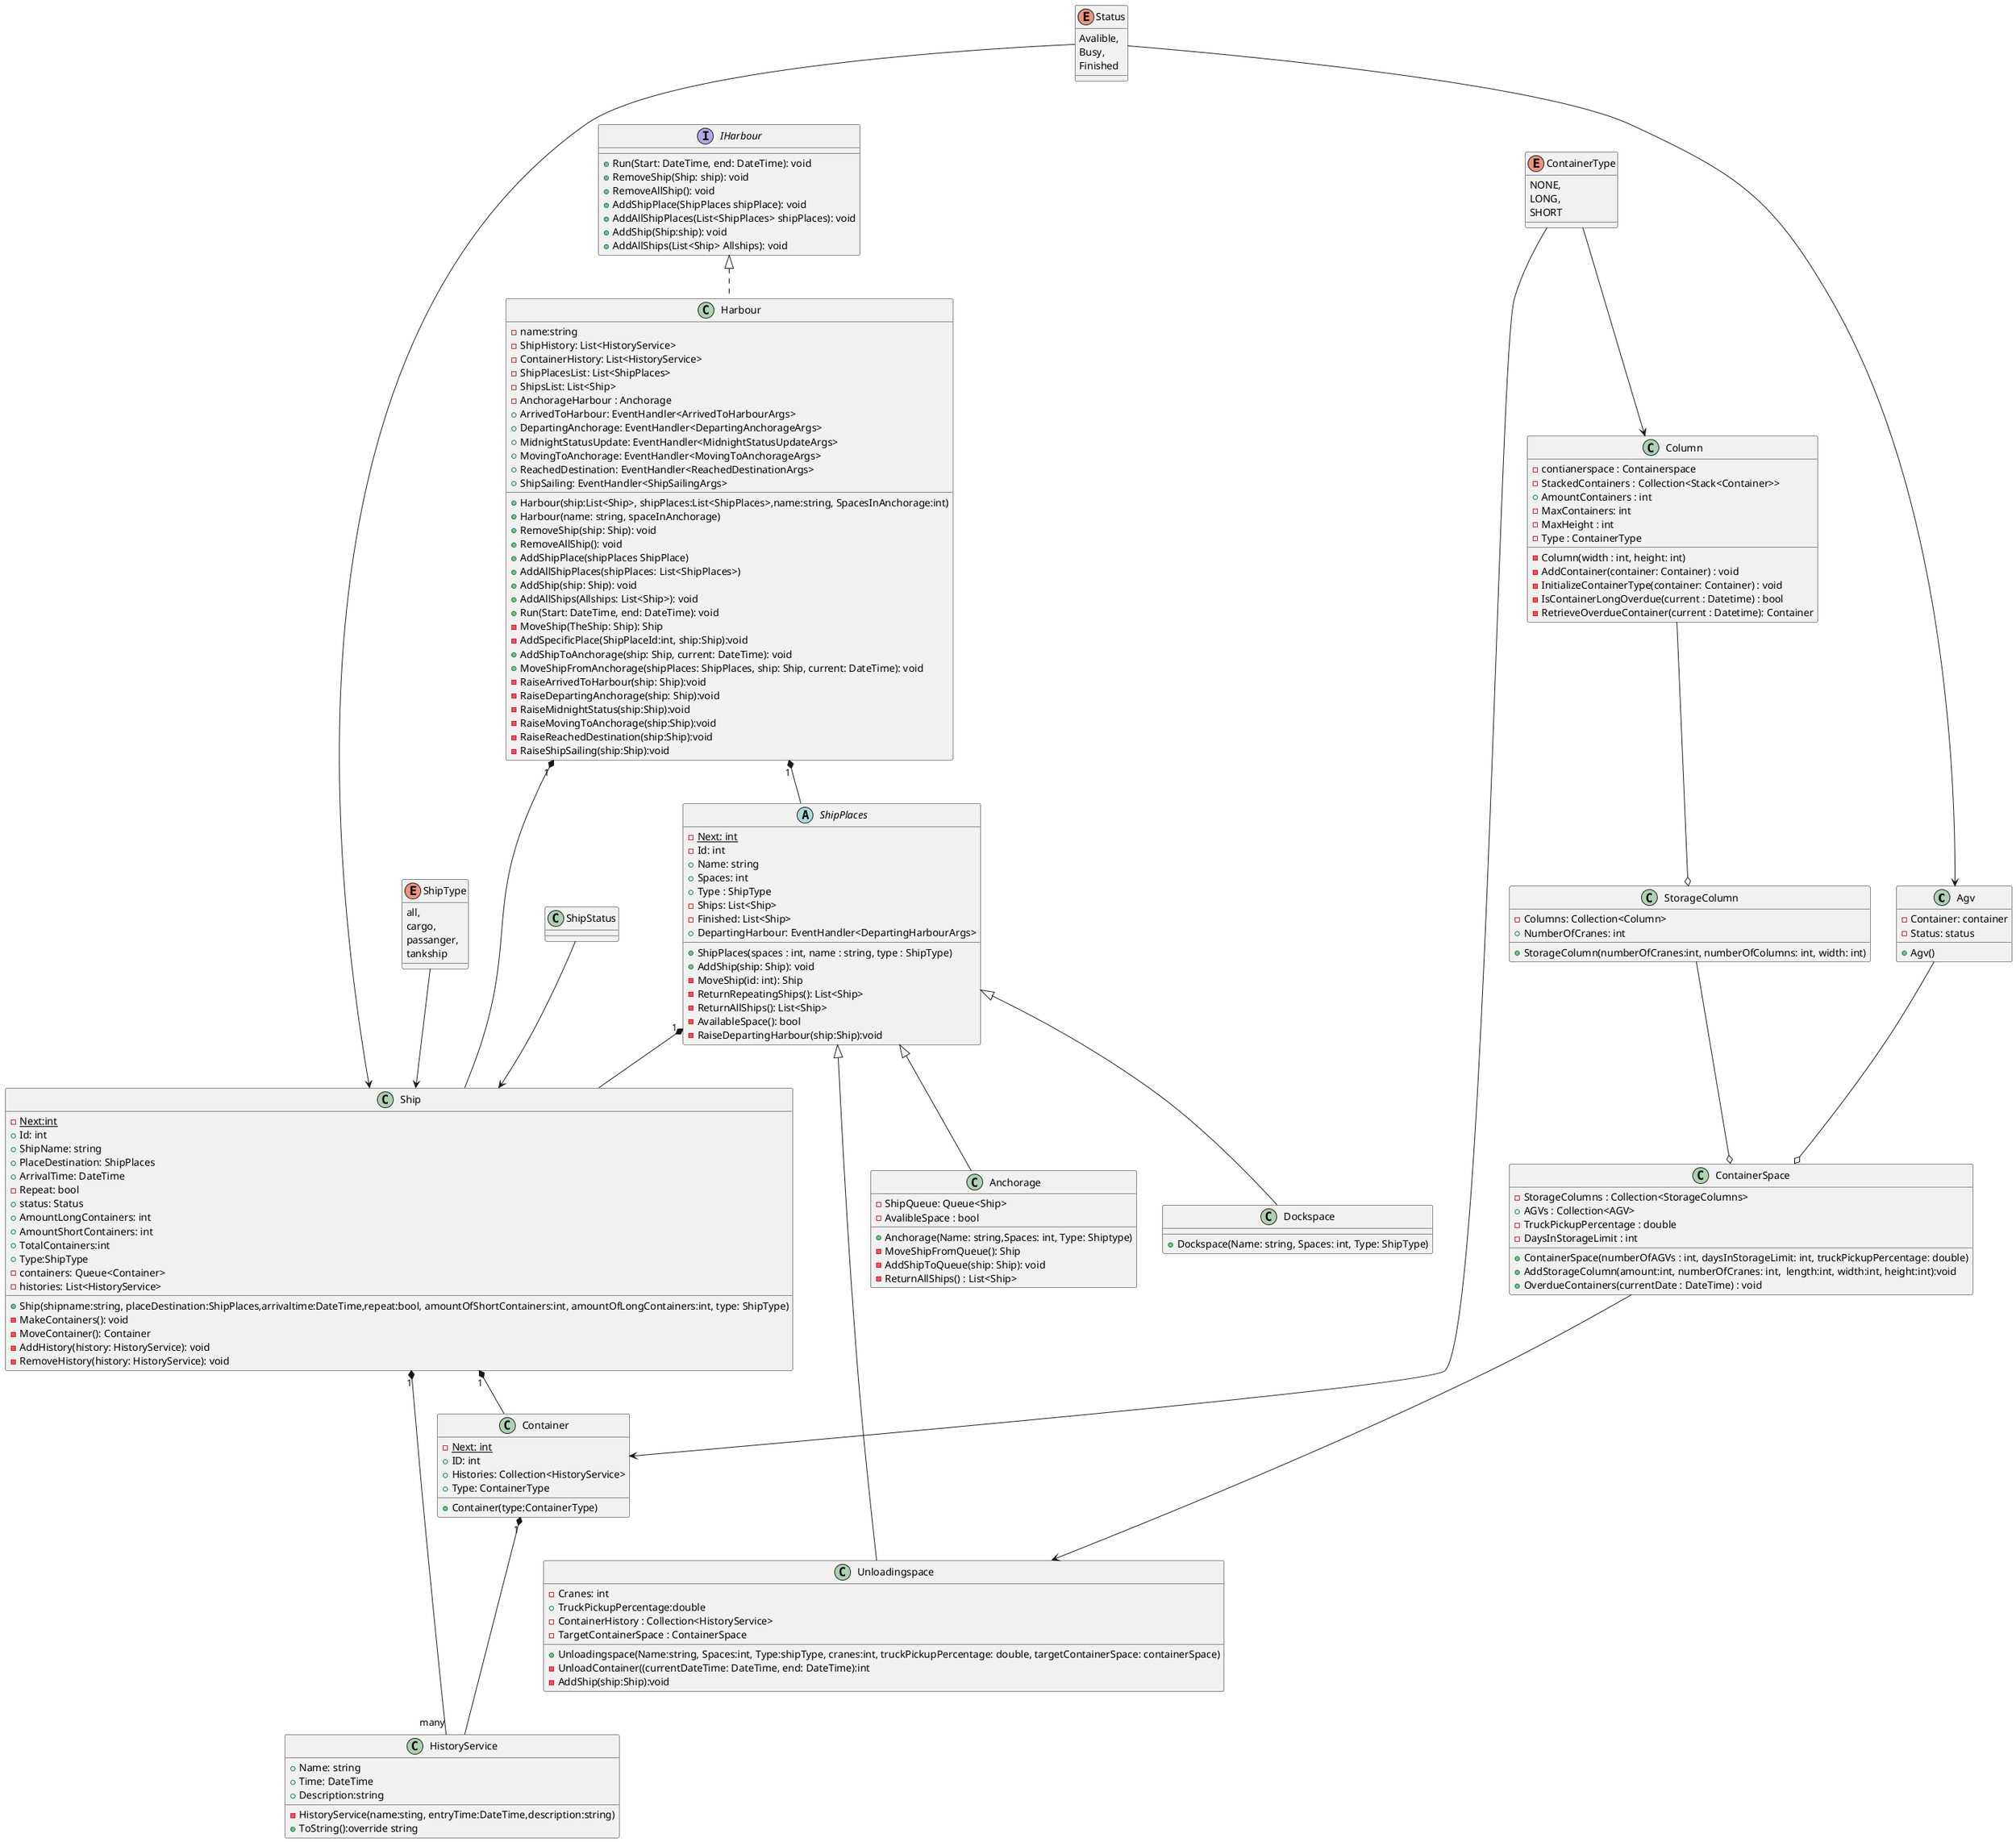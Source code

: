 @startuml

class Agv {
    -Container: container
    -Status: status
    +Agv()
}
class Anchorage extends ShipPlaces {
    -ShipQueue: Queue<Ship>
    +Anchorage(Name: string,Spaces: int, Type: Shiptype)
    -MoveShipFromQueue(): Ship
    -AddShipToQueue(ship: Ship): void
    -ReturnAllShips() : List<Ship>
    -AvalibleSpace : bool
}
class Column{
    -contianerspace : Containerspace
    -StackedContainers : Collection<Stack<Container>>
    +AmountContainers : int
    -MaxContainers: int
    -MaxHeight : int
    -Type : ContainerType

    -Column(width : int, height: int)
    -AddContainer(container: Container) : void
    -InitializeContainerType(container: Container) : void
    -IsContainerLongOverdue(current : Datetime) : bool
    -RetrieveOverdueContainer(current : Datetime): Container
}
class ContainerSpace {
    -StorageColumns : Collection<StorageColumns>
    +AGVs : Collection<AGV>
    -TruckPickupPercentage : double
    -DaysInStorageLimit : int

    +ContainerSpace(numberOfAGVs : int, daysInStorageLimit: int, truckPickupPercentage: double)
    +AddStorageColumn(amount:int, numberOfCranes: int,  length:int, width:int, height:int):void
    +OverdueContainers(currentDate : DateTime) : void
}
class Dockspace extends ShipPlaces {
    +Dockspace(Name: string, Spaces: int, Type: ShipType)
}
abstract class ShipPlaces {
    {static} -Next: int
    -Id: int
    +Name: string
    +Spaces: int
    +Type : ShipType
    -Ships: List<Ship>
    -Finished: List<Ship>
    +DepartingHarbour: EventHandler<DepartingHarbourArgs>

    +ShipPlaces(spaces : int, name : string, type : ShipType)
    +AddShip(ship: Ship): void
    -MoveShip(id: int): Ship
    -ReturnRepeatingShips(): List<Ship>
    -ReturnAllShips(): List<Ship>
    -AvailableSpace(): bool
    -RaiseDepartingHarbour(ship:Ship):void
}

class StorageColumn{
    -Columns: Collection<Column>
    +NumberOfCranes: int

    + StorageColumn(numberOfCranes:int, numberOfColumns: int, width: int)
}
class Unloadingspace extends ShipPlaces {
    -Cranes: int
    +TruckPickupPercentage:double
    -ContainerHistory : Collection<HistoryService>
    -TargetContainerSpace : ContainerSpace

    +Unloadingspace(Name:string, Spaces:int, Type:shipType, cranes:int, truckPickupPercentage: double, targetContainerSpace: containerSpace)
    -UnloadContainer((currentDateTime: DateTime, end: DateTime):int
    -AddShip(ship:Ship):void
}
class Container {
    {static} - Next: int
    +ID: int
    +Histories: Collection<HistoryService>
    +Type: ContainerType

    +Container(type:ContainerType)
}
class HistoryService {
    +Name: string
    +Time: DateTime
    +Description:string

    -HistoryService(name:sting, entryTime:DateTime,description:string)
    +ToString():override string
}

class Ship {
    {static} -Next:int
    +Id: int
    +ShipName: string
    +PlaceDestination: ShipPlaces
    +ArrivalTime: DateTime
    -Repeat: bool
    +status: Status
    +AmountLongContainers: int
    +AmountShortContainers: int
    +TotalContainers:int
    +Type:ShipType
    -containers: Queue<Container>
    -histories: List<HistoryService>

    +Ship(shipname:string, placeDestination:ShipPlaces,arrivaltime:DateTime,repeat:bool, amountOfShortContainers:int, amountOfLongContainers:int, type: ShipType)
    -MakeContainers(): void
    -MoveContainer(): Container
    -AddHistory(history: HistoryService): void
    -RemoveHistory(history: HistoryService): void
}

class Harbour implements IHarbour {
    -name:string
    -ShipHistory: List<HistoryService>
    -ContainerHistory: List<HistoryService>
    -ShipPlacesList: List<ShipPlaces>
    -ShipsList: List<Ship>
    -AnchorageHarbour : Anchorage
    +ArrivedToHarbour: EventHandler<ArrivedToHarbourArgs>
    +DepartingAnchorage: EventHandler<DepartingAnchorageArgs>
    +MidnightStatusUpdate: EventHandler<MidnightStatusUpdateArgs>
    +MovingToAnchorage: EventHandler<MovingToAnchorageArgs>
    +ReachedDestination: EventHandler<ReachedDestinationArgs>
    +ShipSailing: EventHandler<ShipSailingArgs>

    +Harbour(ship:List<Ship>, shipPlaces:List<ShipPlaces>,name:string, SpacesInAnchorage:int)
    +Harbour(name: string, spaceInAnchorage)
    +RemoveShip(ship: Ship): void
    +RemoveAllShip(): void
    +AddShipPlace(shipPlaces ShipPlace)
    +AddAllShipPlaces(shipPlaces: List<ShipPlaces>)
    +AddShip(ship: Ship): void
    +AddAllShips(Allships: List<Ship>): void
    +Run(Start: DateTime, end: DateTime): void
    -MoveShip(TheShip: Ship): Ship
    -AddSpecificPlace(ShipPlaceId:int, ship:Ship):void
    +AddShipToAnchorage(ship: Ship, current: DateTime): void
    +MoveShipFromAnchorage(shipPlaces: ShipPlaces, ship: Ship, current: DateTime): void
    -RaiseArrivedToHarbour(ship: Ship):void
    -RaiseDepartingAnchorage(ship: Ship):void
    -RaiseMidnightStatus(ship:Ship):void
    -RaiseMovingToAnchorage(ship:Ship):void
    -RaiseReachedDestination(ship:Ship):void
    -RaiseShipSailing(ship:Ship):void
}
interface IHarbour {
    +Run(Start: DateTime, end: DateTime): void
    +RemoveShip(Ship: ship): void
    +RemoveAllShip(): void
    +AddShipPlace(ShipPlaces shipPlace): void
    +AddAllShipPlaces(List<ShipPlaces> shipPlaces): void
    +AddShip(Ship:ship): void
    +AddAllShips(List<Ship> Allships): void
}
enum ContainerType{
    NONE,
    LONG,
    SHORT
}

enum ShipType{
    all,
    cargo,
    passanger,
    tankship
}
enum Status{
    Avalible,
    Busy,
    Finished
}


ShipStatus --> Ship
ShipType --> Ship
Harbour "1" *-- ShipPlaces
Harbour "1" *-- Ship
ShipPlaces "1" *-- Ship
Ship "1" *-- Container
Ship "1" *-- "many" HistoryService
Container "1" *--- HistoryService
ContainerSpace ---> Unloadingspace
Agv --o ContainerSpace
Column --o StorageColumn
StorageColumn --o ContainerSpace
ContainerType -----> Container
ContainerType -->Column
Status ----> Ship
Status ----> Agv









@enduml